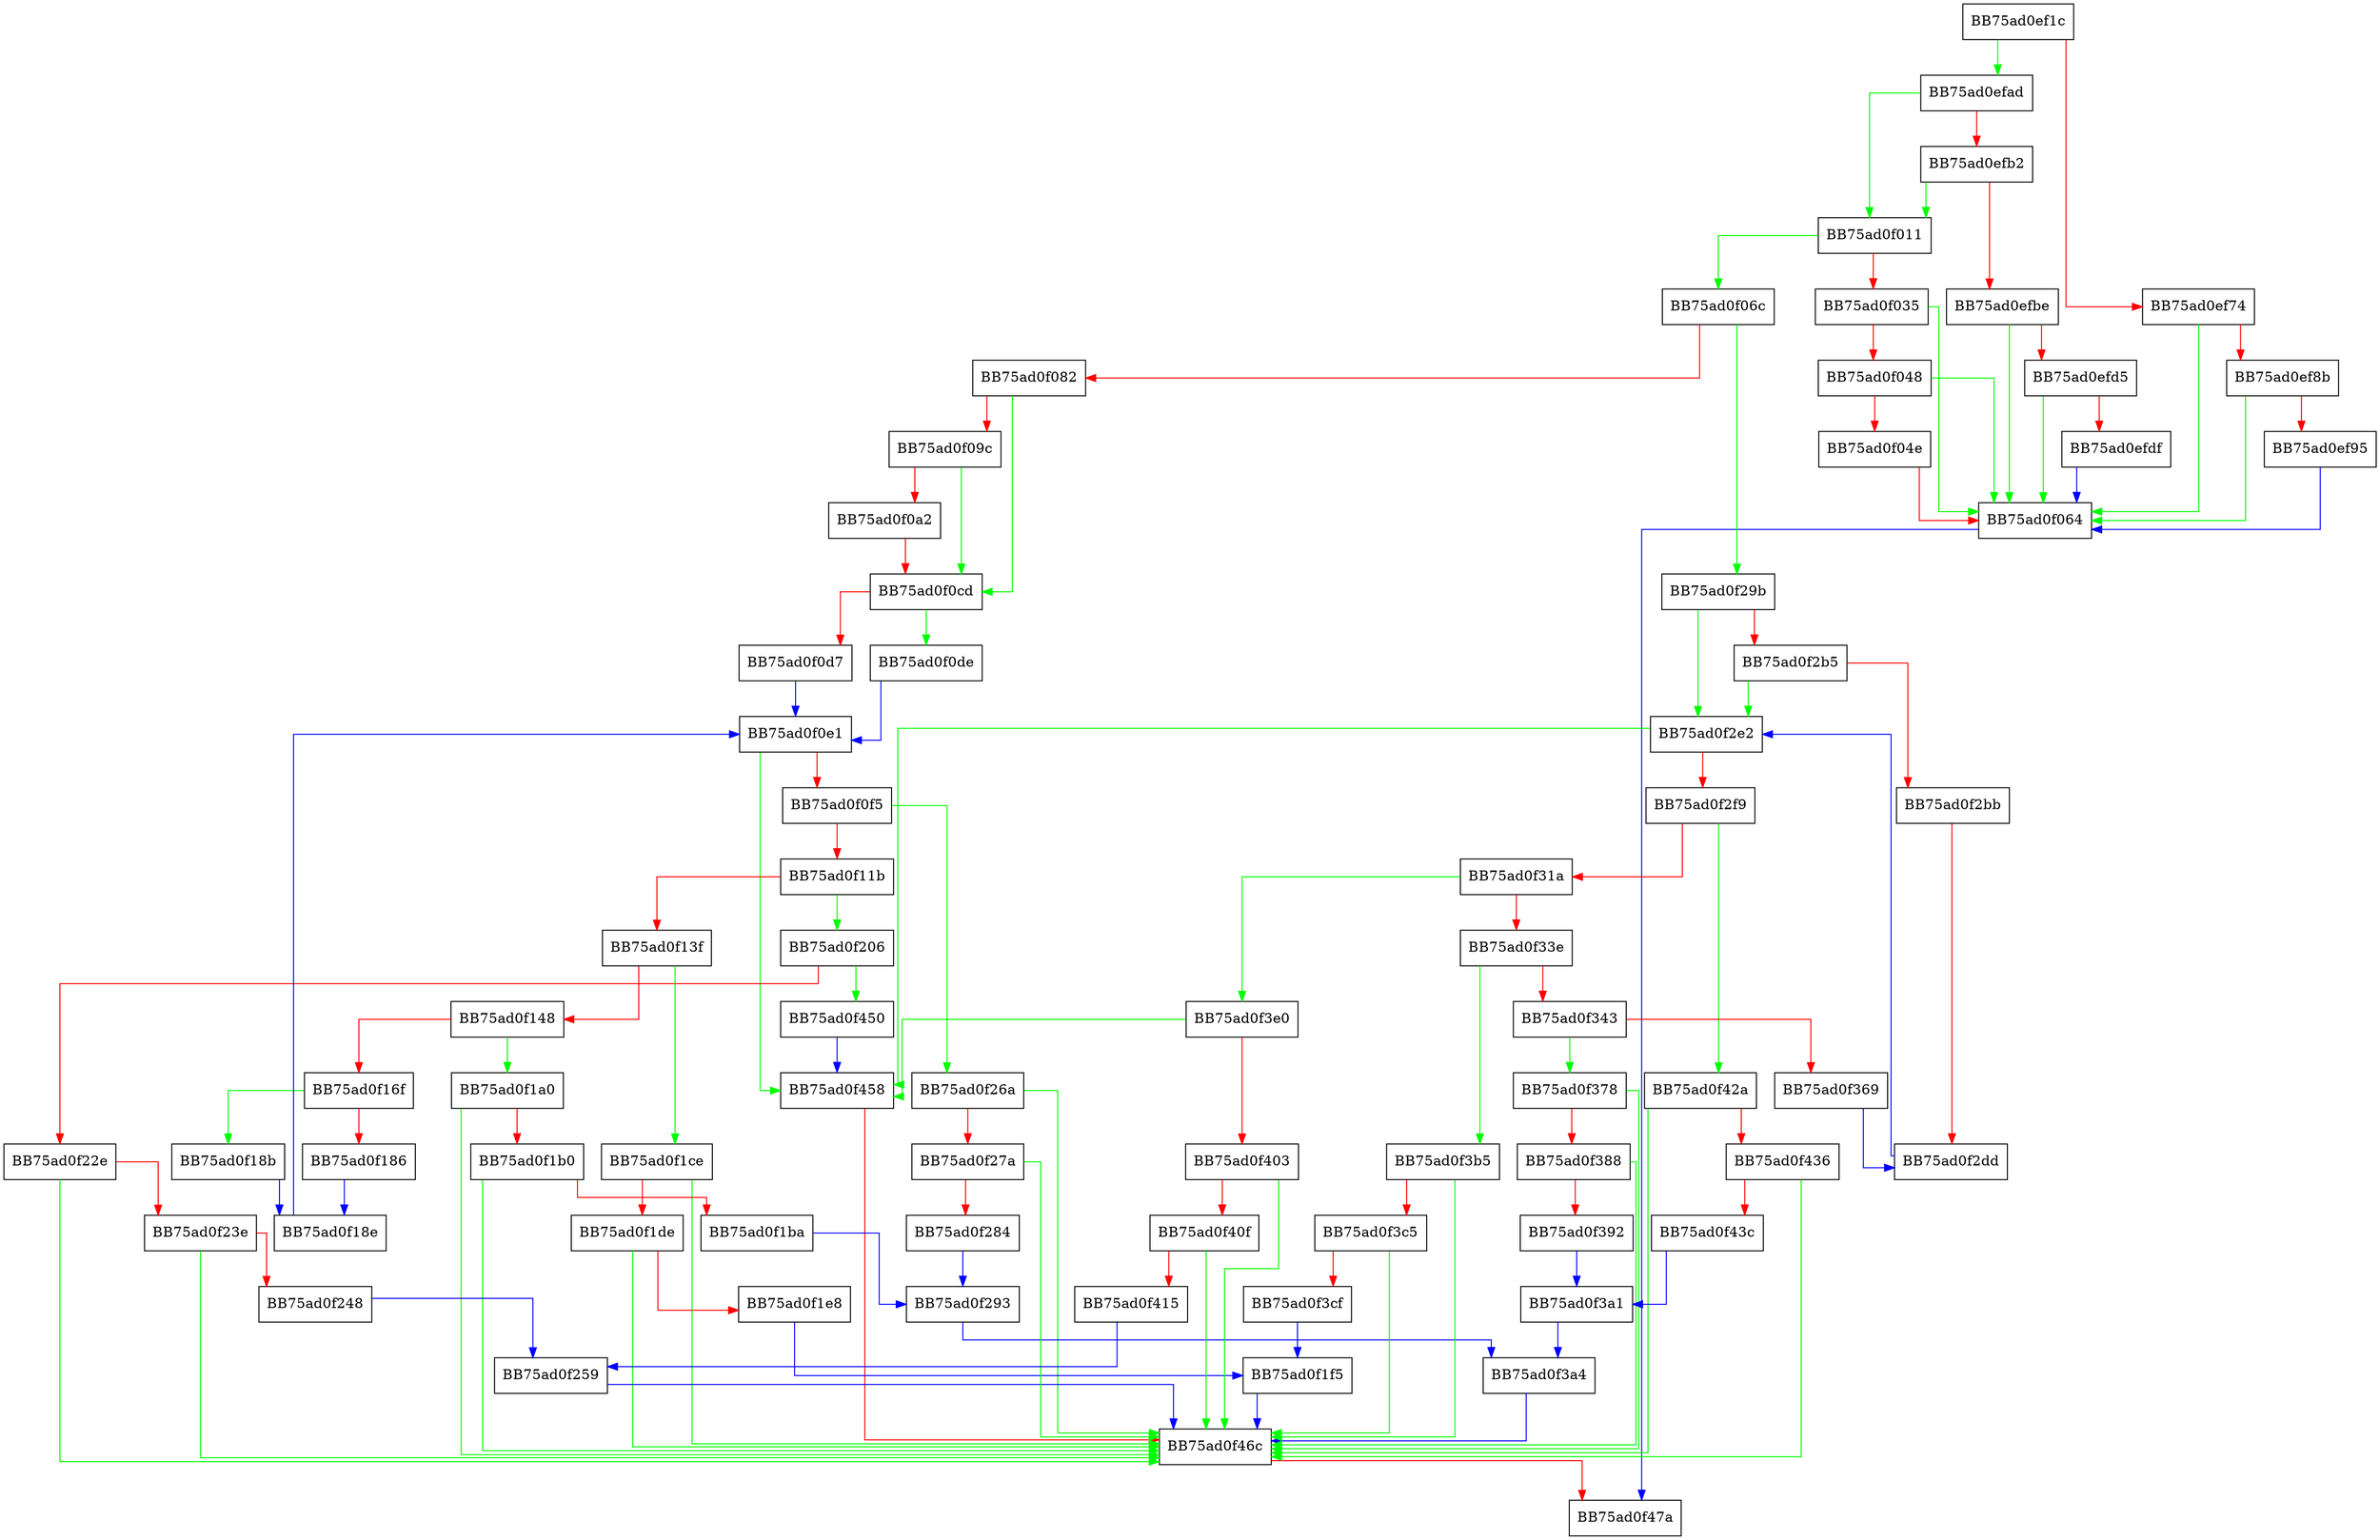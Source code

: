 digraph Decrypt {
  node [shape="box"];
  graph [splines=ortho];
  BB75ad0ef1c -> BB75ad0efad [color="green"];
  BB75ad0ef1c -> BB75ad0ef74 [color="red"];
  BB75ad0ef74 -> BB75ad0f064 [color="green"];
  BB75ad0ef74 -> BB75ad0ef8b [color="red"];
  BB75ad0ef8b -> BB75ad0f064 [color="green"];
  BB75ad0ef8b -> BB75ad0ef95 [color="red"];
  BB75ad0ef95 -> BB75ad0f064 [color="blue"];
  BB75ad0efad -> BB75ad0f011 [color="green"];
  BB75ad0efad -> BB75ad0efb2 [color="red"];
  BB75ad0efb2 -> BB75ad0f011 [color="green"];
  BB75ad0efb2 -> BB75ad0efbe [color="red"];
  BB75ad0efbe -> BB75ad0f064 [color="green"];
  BB75ad0efbe -> BB75ad0efd5 [color="red"];
  BB75ad0efd5 -> BB75ad0f064 [color="green"];
  BB75ad0efd5 -> BB75ad0efdf [color="red"];
  BB75ad0efdf -> BB75ad0f064 [color="blue"];
  BB75ad0f011 -> BB75ad0f06c [color="green"];
  BB75ad0f011 -> BB75ad0f035 [color="red"];
  BB75ad0f035 -> BB75ad0f064 [color="green"];
  BB75ad0f035 -> BB75ad0f048 [color="red"];
  BB75ad0f048 -> BB75ad0f064 [color="green"];
  BB75ad0f048 -> BB75ad0f04e [color="red"];
  BB75ad0f04e -> BB75ad0f064 [color="red"];
  BB75ad0f064 -> BB75ad0f47a [color="blue"];
  BB75ad0f06c -> BB75ad0f29b [color="green"];
  BB75ad0f06c -> BB75ad0f082 [color="red"];
  BB75ad0f082 -> BB75ad0f0cd [color="green"];
  BB75ad0f082 -> BB75ad0f09c [color="red"];
  BB75ad0f09c -> BB75ad0f0cd [color="green"];
  BB75ad0f09c -> BB75ad0f0a2 [color="red"];
  BB75ad0f0a2 -> BB75ad0f0cd [color="red"];
  BB75ad0f0cd -> BB75ad0f0de [color="green"];
  BB75ad0f0cd -> BB75ad0f0d7 [color="red"];
  BB75ad0f0d7 -> BB75ad0f0e1 [color="blue"];
  BB75ad0f0de -> BB75ad0f0e1 [color="blue"];
  BB75ad0f0e1 -> BB75ad0f458 [color="green"];
  BB75ad0f0e1 -> BB75ad0f0f5 [color="red"];
  BB75ad0f0f5 -> BB75ad0f26a [color="green"];
  BB75ad0f0f5 -> BB75ad0f11b [color="red"];
  BB75ad0f11b -> BB75ad0f206 [color="green"];
  BB75ad0f11b -> BB75ad0f13f [color="red"];
  BB75ad0f13f -> BB75ad0f1ce [color="green"];
  BB75ad0f13f -> BB75ad0f148 [color="red"];
  BB75ad0f148 -> BB75ad0f1a0 [color="green"];
  BB75ad0f148 -> BB75ad0f16f [color="red"];
  BB75ad0f16f -> BB75ad0f18b [color="green"];
  BB75ad0f16f -> BB75ad0f186 [color="red"];
  BB75ad0f186 -> BB75ad0f18e [color="blue"];
  BB75ad0f18b -> BB75ad0f18e [color="blue"];
  BB75ad0f18e -> BB75ad0f0e1 [color="blue"];
  BB75ad0f1a0 -> BB75ad0f46c [color="green"];
  BB75ad0f1a0 -> BB75ad0f1b0 [color="red"];
  BB75ad0f1b0 -> BB75ad0f46c [color="green"];
  BB75ad0f1b0 -> BB75ad0f1ba [color="red"];
  BB75ad0f1ba -> BB75ad0f293 [color="blue"];
  BB75ad0f1ce -> BB75ad0f46c [color="green"];
  BB75ad0f1ce -> BB75ad0f1de [color="red"];
  BB75ad0f1de -> BB75ad0f46c [color="green"];
  BB75ad0f1de -> BB75ad0f1e8 [color="red"];
  BB75ad0f1e8 -> BB75ad0f1f5 [color="blue"];
  BB75ad0f1f5 -> BB75ad0f46c [color="blue"];
  BB75ad0f206 -> BB75ad0f450 [color="green"];
  BB75ad0f206 -> BB75ad0f22e [color="red"];
  BB75ad0f22e -> BB75ad0f46c [color="green"];
  BB75ad0f22e -> BB75ad0f23e [color="red"];
  BB75ad0f23e -> BB75ad0f46c [color="green"];
  BB75ad0f23e -> BB75ad0f248 [color="red"];
  BB75ad0f248 -> BB75ad0f259 [color="blue"];
  BB75ad0f259 -> BB75ad0f46c [color="blue"];
  BB75ad0f26a -> BB75ad0f46c [color="green"];
  BB75ad0f26a -> BB75ad0f27a [color="red"];
  BB75ad0f27a -> BB75ad0f46c [color="green"];
  BB75ad0f27a -> BB75ad0f284 [color="red"];
  BB75ad0f284 -> BB75ad0f293 [color="blue"];
  BB75ad0f293 -> BB75ad0f3a4 [color="blue"];
  BB75ad0f29b -> BB75ad0f2e2 [color="green"];
  BB75ad0f29b -> BB75ad0f2b5 [color="red"];
  BB75ad0f2b5 -> BB75ad0f2e2 [color="green"];
  BB75ad0f2b5 -> BB75ad0f2bb [color="red"];
  BB75ad0f2bb -> BB75ad0f2dd [color="red"];
  BB75ad0f2dd -> BB75ad0f2e2 [color="blue"];
  BB75ad0f2e2 -> BB75ad0f458 [color="green"];
  BB75ad0f2e2 -> BB75ad0f2f9 [color="red"];
  BB75ad0f2f9 -> BB75ad0f42a [color="green"];
  BB75ad0f2f9 -> BB75ad0f31a [color="red"];
  BB75ad0f31a -> BB75ad0f3e0 [color="green"];
  BB75ad0f31a -> BB75ad0f33e [color="red"];
  BB75ad0f33e -> BB75ad0f3b5 [color="green"];
  BB75ad0f33e -> BB75ad0f343 [color="red"];
  BB75ad0f343 -> BB75ad0f378 [color="green"];
  BB75ad0f343 -> BB75ad0f369 [color="red"];
  BB75ad0f369 -> BB75ad0f2dd [color="blue"];
  BB75ad0f378 -> BB75ad0f46c [color="green"];
  BB75ad0f378 -> BB75ad0f388 [color="red"];
  BB75ad0f388 -> BB75ad0f46c [color="green"];
  BB75ad0f388 -> BB75ad0f392 [color="red"];
  BB75ad0f392 -> BB75ad0f3a1 [color="blue"];
  BB75ad0f3a1 -> BB75ad0f3a4 [color="blue"];
  BB75ad0f3a4 -> BB75ad0f46c [color="blue"];
  BB75ad0f3b5 -> BB75ad0f46c [color="green"];
  BB75ad0f3b5 -> BB75ad0f3c5 [color="red"];
  BB75ad0f3c5 -> BB75ad0f46c [color="green"];
  BB75ad0f3c5 -> BB75ad0f3cf [color="red"];
  BB75ad0f3cf -> BB75ad0f1f5 [color="blue"];
  BB75ad0f3e0 -> BB75ad0f458 [color="green"];
  BB75ad0f3e0 -> BB75ad0f403 [color="red"];
  BB75ad0f403 -> BB75ad0f46c [color="green"];
  BB75ad0f403 -> BB75ad0f40f [color="red"];
  BB75ad0f40f -> BB75ad0f46c [color="green"];
  BB75ad0f40f -> BB75ad0f415 [color="red"];
  BB75ad0f415 -> BB75ad0f259 [color="blue"];
  BB75ad0f42a -> BB75ad0f46c [color="green"];
  BB75ad0f42a -> BB75ad0f436 [color="red"];
  BB75ad0f436 -> BB75ad0f46c [color="green"];
  BB75ad0f436 -> BB75ad0f43c [color="red"];
  BB75ad0f43c -> BB75ad0f3a1 [color="blue"];
  BB75ad0f450 -> BB75ad0f458 [color="blue"];
  BB75ad0f458 -> BB75ad0f46c [color="red"];
  BB75ad0f46c -> BB75ad0f47a [color="red"];
}
